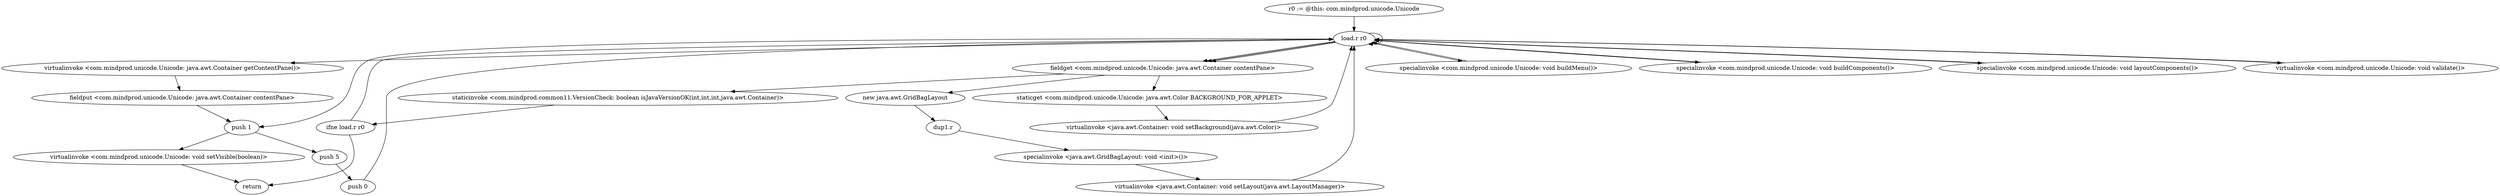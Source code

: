 digraph "" {
    "r0 := @this: com.mindprod.unicode.Unicode"
    "load.r r0"
    "r0 := @this: com.mindprod.unicode.Unicode"->"load.r r0";
    "load.r r0"->"load.r r0";
    "virtualinvoke <com.mindprod.unicode.Unicode: java.awt.Container getContentPane()>"
    "load.r r0"->"virtualinvoke <com.mindprod.unicode.Unicode: java.awt.Container getContentPane()>";
    "fieldput <com.mindprod.unicode.Unicode: java.awt.Container contentPane>"
    "virtualinvoke <com.mindprod.unicode.Unicode: java.awt.Container getContentPane()>"->"fieldput <com.mindprod.unicode.Unicode: java.awt.Container contentPane>";
    "push 1"
    "fieldput <com.mindprod.unicode.Unicode: java.awt.Container contentPane>"->"push 1";
    "push 5"
    "push 1"->"push 5";
    "push 0"
    "push 5"->"push 0";
    "push 0"->"load.r r0";
    "fieldget <com.mindprod.unicode.Unicode: java.awt.Container contentPane>"
    "load.r r0"->"fieldget <com.mindprod.unicode.Unicode: java.awt.Container contentPane>";
    "staticinvoke <com.mindprod.common11.VersionCheck: boolean isJavaVersionOK(int,int,int,java.awt.Container)>"
    "fieldget <com.mindprod.unicode.Unicode: java.awt.Container contentPane>"->"staticinvoke <com.mindprod.common11.VersionCheck: boolean isJavaVersionOK(int,int,int,java.awt.Container)>";
    "ifne load.r r0"
    "staticinvoke <com.mindprod.common11.VersionCheck: boolean isJavaVersionOK(int,int,int,java.awt.Container)>"->"ifne load.r r0";
    "return"
    "ifne load.r r0"->"return";
    "ifne load.r r0"->"load.r r0";
    "specialinvoke <com.mindprod.unicode.Unicode: void buildMenu()>"
    "load.r r0"->"specialinvoke <com.mindprod.unicode.Unicode: void buildMenu()>";
    "specialinvoke <com.mindprod.unicode.Unicode: void buildMenu()>"->"load.r r0";
    "load.r r0"->"fieldget <com.mindprod.unicode.Unicode: java.awt.Container contentPane>";
    "new java.awt.GridBagLayout"
    "fieldget <com.mindprod.unicode.Unicode: java.awt.Container contentPane>"->"new java.awt.GridBagLayout";
    "dup1.r"
    "new java.awt.GridBagLayout"->"dup1.r";
    "specialinvoke <java.awt.GridBagLayout: void <init>()>"
    "dup1.r"->"specialinvoke <java.awt.GridBagLayout: void <init>()>";
    "virtualinvoke <java.awt.Container: void setLayout(java.awt.LayoutManager)>"
    "specialinvoke <java.awt.GridBagLayout: void <init>()>"->"virtualinvoke <java.awt.Container: void setLayout(java.awt.LayoutManager)>";
    "virtualinvoke <java.awt.Container: void setLayout(java.awt.LayoutManager)>"->"load.r r0";
    "load.r r0"->"fieldget <com.mindprod.unicode.Unicode: java.awt.Container contentPane>";
    "staticget <com.mindprod.unicode.Unicode: java.awt.Color BACKGROUND_FOR_APPLET>"
    "fieldget <com.mindprod.unicode.Unicode: java.awt.Container contentPane>"->"staticget <com.mindprod.unicode.Unicode: java.awt.Color BACKGROUND_FOR_APPLET>";
    "virtualinvoke <java.awt.Container: void setBackground(java.awt.Color)>"
    "staticget <com.mindprod.unicode.Unicode: java.awt.Color BACKGROUND_FOR_APPLET>"->"virtualinvoke <java.awt.Container: void setBackground(java.awt.Color)>";
    "virtualinvoke <java.awt.Container: void setBackground(java.awt.Color)>"->"load.r r0";
    "specialinvoke <com.mindprod.unicode.Unicode: void buildComponents()>"
    "load.r r0"->"specialinvoke <com.mindprod.unicode.Unicode: void buildComponents()>";
    "specialinvoke <com.mindprod.unicode.Unicode: void buildComponents()>"->"load.r r0";
    "specialinvoke <com.mindprod.unicode.Unicode: void layoutComponents()>"
    "load.r r0"->"specialinvoke <com.mindprod.unicode.Unicode: void layoutComponents()>";
    "specialinvoke <com.mindprod.unicode.Unicode: void layoutComponents()>"->"load.r r0";
    "virtualinvoke <com.mindprod.unicode.Unicode: void validate()>"
    "load.r r0"->"virtualinvoke <com.mindprod.unicode.Unicode: void validate()>";
    "virtualinvoke <com.mindprod.unicode.Unicode: void validate()>"->"load.r r0";
    "load.r r0"->"push 1";
    "virtualinvoke <com.mindprod.unicode.Unicode: void setVisible(boolean)>"
    "push 1"->"virtualinvoke <com.mindprod.unicode.Unicode: void setVisible(boolean)>";
    "virtualinvoke <com.mindprod.unicode.Unicode: void setVisible(boolean)>"->"return";
}

